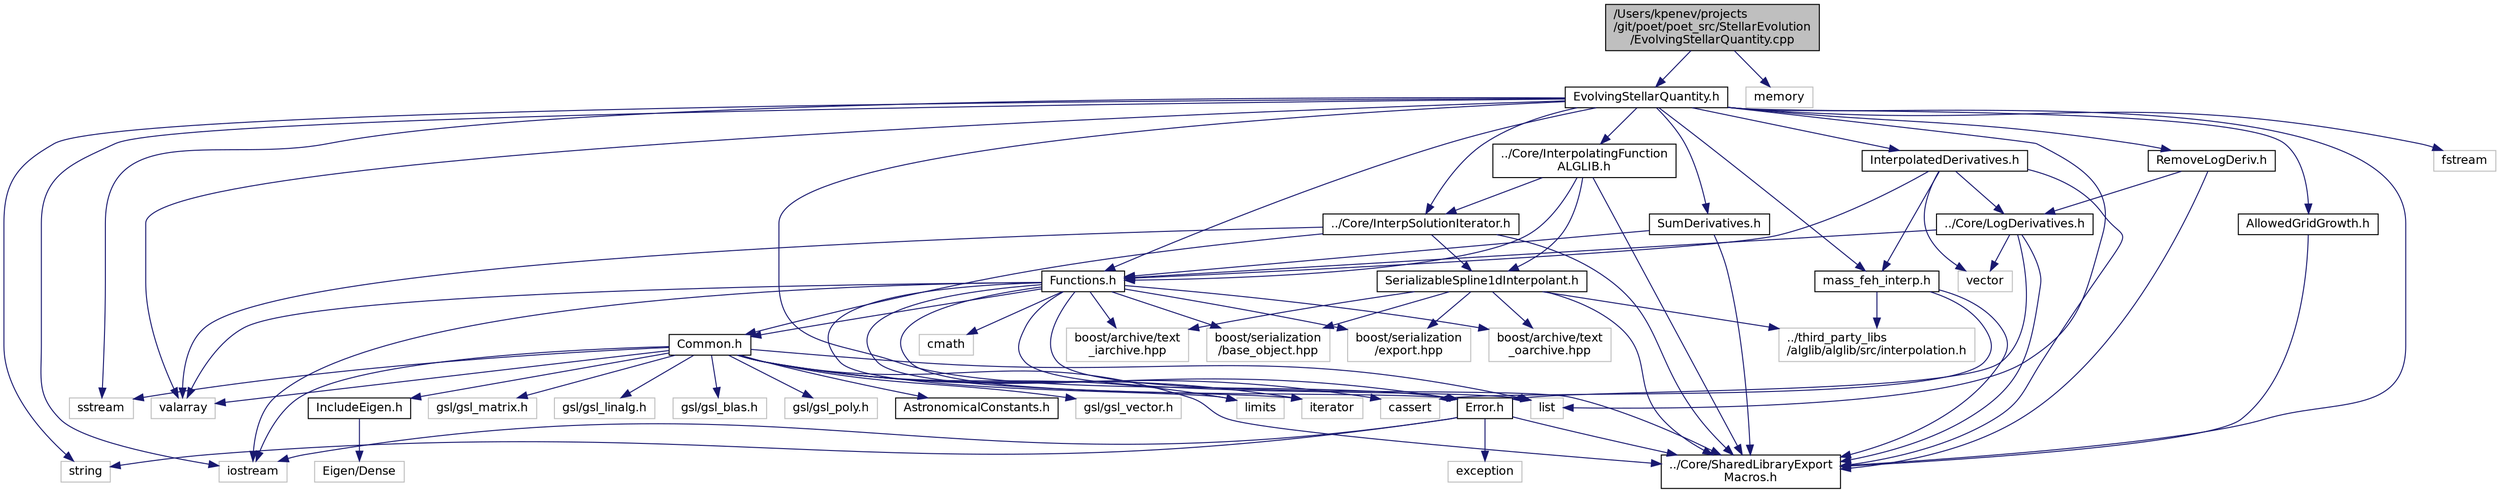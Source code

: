 digraph "/Users/kpenev/projects/git/poet/poet_src/StellarEvolution/EvolvingStellarQuantity.cpp"
{
 // INTERACTIVE_SVG=YES
  edge [fontname="Helvetica",fontsize="12",labelfontname="Helvetica",labelfontsize="12"];
  node [fontname="Helvetica",fontsize="12",shape=record];
  Node0 [label="/Users/kpenev/projects\l/git/poet/poet_src/StellarEvolution\l/EvolvingStellarQuantity.cpp",height=0.2,width=0.4,color="black", fillcolor="grey75", style="filled", fontcolor="black"];
  Node0 -> Node1 [color="midnightblue",fontsize="12",style="solid",fontname="Helvetica"];
  Node1 [label="EvolvingStellarQuantity.h",height=0.2,width=0.4,color="black", fillcolor="white", style="filled",URL="$EvolvingStellarQuantity_8h.html",tooltip="Declares a class implementing the intepolation of a single stellar quantity from stellar evolution tr..."];
  Node1 -> Node2 [color="midnightblue",fontsize="12",style="solid",fontname="Helvetica"];
  Node2 [label="../Core/SharedLibraryExport\lMacros.h",height=0.2,width=0.4,color="black", fillcolor="white", style="filled",URL="$SharedLibraryExportMacros_8h_source.html"];
  Node1 -> Node3 [color="midnightblue",fontsize="12",style="solid",fontname="Helvetica"];
  Node3 [label="AllowedGridGrowth.h",height=0.2,width=0.4,color="black", fillcolor="white", style="filled",URL="$AllowedGridGrowth_8h.html",tooltip="Declares & defines a class describing how the mass-[Fe/H] interpolation grid is allowed to grow..."];
  Node3 -> Node2 [color="midnightblue",fontsize="12",style="solid",fontname="Helvetica"];
  Node1 -> Node4 [color="midnightblue",fontsize="12",style="solid",fontname="Helvetica"];
  Node4 [label="RemoveLogDeriv.h",height=0.2,width=0.4,color="black", fillcolor="white", style="filled",URL="$RemoveLogDeriv_8h.html",tooltip="Declares a class to switch from logarithmic to linear derivative. "];
  Node4 -> Node2 [color="midnightblue",fontsize="12",style="solid",fontname="Helvetica"];
  Node4 -> Node5 [color="midnightblue",fontsize="12",style="solid",fontname="Helvetica"];
  Node5 [label="../Core/LogDerivatives.h",height=0.2,width=0.4,color="black", fillcolor="white", style="filled",URL="$LogDerivatives_8h.html",tooltip="Declares a class for differentiating functions of log(arg) w.r.t. arg. "];
  Node5 -> Node2 [color="midnightblue",fontsize="12",style="solid",fontname="Helvetica"];
  Node5 -> Node6 [color="midnightblue",fontsize="12",style="solid",fontname="Helvetica"];
  Node6 [label="Functions.h",height=0.2,width=0.4,color="black", fillcolor="white", style="filled",URL="$Functions_8h.html",tooltip="A hierarchy of classes representing functions. "];
  Node6 -> Node2 [color="midnightblue",fontsize="12",style="solid",fontname="Helvetica"];
  Node6 -> Node7 [color="midnightblue",fontsize="12",style="solid",fontname="Helvetica"];
  Node7 [label="Common.h",height=0.2,width=0.4,color="black", fillcolor="white", style="filled",URL="$Core_2Common_8h.html",tooltip="Declaration of some general purpose utilities. "];
  Node7 -> Node8 [color="midnightblue",fontsize="12",style="solid",fontname="Helvetica"];
  Node8 [label="list",height=0.2,width=0.4,color="grey75", fillcolor="white", style="filled"];
  Node7 -> Node9 [color="midnightblue",fontsize="12",style="solid",fontname="Helvetica"];
  Node9 [label="valarray",height=0.2,width=0.4,color="grey75", fillcolor="white", style="filled"];
  Node7 -> Node10 [color="midnightblue",fontsize="12",style="solid",fontname="Helvetica"];
  Node10 [label="limits",height=0.2,width=0.4,color="grey75", fillcolor="white", style="filled"];
  Node7 -> Node11 [color="midnightblue",fontsize="12",style="solid",fontname="Helvetica"];
  Node11 [label="sstream",height=0.2,width=0.4,color="grey75", fillcolor="white", style="filled"];
  Node7 -> Node12 [color="midnightblue",fontsize="12",style="solid",fontname="Helvetica"];
  Node12 [label="iostream",height=0.2,width=0.4,color="grey75", fillcolor="white", style="filled"];
  Node7 -> Node13 [color="midnightblue",fontsize="12",style="solid",fontname="Helvetica"];
  Node13 [label="iterator",height=0.2,width=0.4,color="grey75", fillcolor="white", style="filled"];
  Node7 -> Node14 [color="midnightblue",fontsize="12",style="solid",fontname="Helvetica"];
  Node14 [label="gsl/gsl_vector.h",height=0.2,width=0.4,color="grey75", fillcolor="white", style="filled"];
  Node7 -> Node15 [color="midnightblue",fontsize="12",style="solid",fontname="Helvetica"];
  Node15 [label="gsl/gsl_matrix.h",height=0.2,width=0.4,color="grey75", fillcolor="white", style="filled"];
  Node7 -> Node16 [color="midnightblue",fontsize="12",style="solid",fontname="Helvetica"];
  Node16 [label="gsl/gsl_linalg.h",height=0.2,width=0.4,color="grey75", fillcolor="white", style="filled"];
  Node7 -> Node17 [color="midnightblue",fontsize="12",style="solid",fontname="Helvetica"];
  Node17 [label="gsl/gsl_blas.h",height=0.2,width=0.4,color="grey75", fillcolor="white", style="filled"];
  Node7 -> Node18 [color="midnightblue",fontsize="12",style="solid",fontname="Helvetica"];
  Node18 [label="gsl/gsl_poly.h",height=0.2,width=0.4,color="grey75", fillcolor="white", style="filled"];
  Node7 -> Node19 [color="midnightblue",fontsize="12",style="solid",fontname="Helvetica"];
  Node19 [label="cassert",height=0.2,width=0.4,color="grey75", fillcolor="white", style="filled"];
  Node7 -> Node2 [color="midnightblue",fontsize="12",style="solid",fontname="Helvetica"];
  Node7 -> Node20 [color="midnightblue",fontsize="12",style="solid",fontname="Helvetica"];
  Node20 [label="Error.h",height=0.2,width=0.4,color="black", fillcolor="white", style="filled",URL="$Error_8h.html",tooltip="Defines the exception hierarchy used by this code. "];
  Node20 -> Node2 [color="midnightblue",fontsize="12",style="solid",fontname="Helvetica"];
  Node20 -> Node12 [color="midnightblue",fontsize="12",style="solid",fontname="Helvetica"];
  Node20 -> Node21 [color="midnightblue",fontsize="12",style="solid",fontname="Helvetica"];
  Node21 [label="exception",height=0.2,width=0.4,color="grey75", fillcolor="white", style="filled"];
  Node20 -> Node22 [color="midnightblue",fontsize="12",style="solid",fontname="Helvetica"];
  Node22 [label="string",height=0.2,width=0.4,color="grey75", fillcolor="white", style="filled"];
  Node7 -> Node23 [color="midnightblue",fontsize="12",style="solid",fontname="Helvetica"];
  Node23 [label="AstronomicalConstants.h",height=0.2,width=0.4,color="black", fillcolor="white", style="filled",URL="$AstronomicalConstants_8h.html",tooltip="Defines various astronomical constants. "];
  Node7 -> Node24 [color="midnightblue",fontsize="12",style="solid",fontname="Helvetica"];
  Node24 [label="IncludeEigen.h",height=0.2,width=0.4,color="black", fillcolor="white", style="filled",URL="$IncludeEigen_8h_source.html"];
  Node24 -> Node25 [color="midnightblue",fontsize="12",style="solid",fontname="Helvetica"];
  Node25 [label="Eigen/Dense",height=0.2,width=0.4,color="grey75", fillcolor="white", style="filled"];
  Node6 -> Node20 [color="midnightblue",fontsize="12",style="solid",fontname="Helvetica"];
  Node6 -> Node26 [color="midnightblue",fontsize="12",style="solid",fontname="Helvetica"];
  Node26 [label="cmath",height=0.2,width=0.4,color="grey75", fillcolor="white", style="filled"];
  Node6 -> Node10 [color="midnightblue",fontsize="12",style="solid",fontname="Helvetica"];
  Node6 -> Node9 [color="midnightblue",fontsize="12",style="solid",fontname="Helvetica"];
  Node6 -> Node8 [color="midnightblue",fontsize="12",style="solid",fontname="Helvetica"];
  Node6 -> Node13 [color="midnightblue",fontsize="12",style="solid",fontname="Helvetica"];
  Node6 -> Node12 [color="midnightblue",fontsize="12",style="solid",fontname="Helvetica"];
  Node6 -> Node27 [color="midnightblue",fontsize="12",style="solid",fontname="Helvetica"];
  Node27 [label="boost/serialization\l/base_object.hpp",height=0.2,width=0.4,color="grey75", fillcolor="white", style="filled"];
  Node6 -> Node28 [color="midnightblue",fontsize="12",style="solid",fontname="Helvetica"];
  Node28 [label="boost/archive/text\l_oarchive.hpp",height=0.2,width=0.4,color="grey75", fillcolor="white", style="filled"];
  Node6 -> Node29 [color="midnightblue",fontsize="12",style="solid",fontname="Helvetica"];
  Node29 [label="boost/archive/text\l_iarchive.hpp",height=0.2,width=0.4,color="grey75", fillcolor="white", style="filled"];
  Node6 -> Node30 [color="midnightblue",fontsize="12",style="solid",fontname="Helvetica"];
  Node30 [label="boost/serialization\l/export.hpp",height=0.2,width=0.4,color="grey75", fillcolor="white", style="filled"];
  Node5 -> Node20 [color="midnightblue",fontsize="12",style="solid",fontname="Helvetica"];
  Node5 -> Node31 [color="midnightblue",fontsize="12",style="solid",fontname="Helvetica"];
  Node31 [label="vector",height=0.2,width=0.4,color="grey75", fillcolor="white", style="filled"];
  Node1 -> Node32 [color="midnightblue",fontsize="12",style="solid",fontname="Helvetica"];
  Node32 [label="SumDerivatives.h",height=0.2,width=0.4,color="black", fillcolor="white", style="filled",URL="$SumDerivatives_8h.html",tooltip="Declares & defines a class for the derivative of a quantity which is the sum of two other quantities..."];
  Node32 -> Node2 [color="midnightblue",fontsize="12",style="solid",fontname="Helvetica"];
  Node32 -> Node6 [color="midnightblue",fontsize="12",style="solid",fontname="Helvetica"];
  Node1 -> Node33 [color="midnightblue",fontsize="12",style="solid",fontname="Helvetica"];
  Node33 [label="InterpolatedDerivatives.h",height=0.2,width=0.4,color="black", fillcolor="white", style="filled",URL="$InterpolatedDerivatives_8h_source.html"];
  Node33 -> Node2 [color="midnightblue",fontsize="12",style="solid",fontname="Helvetica"];
  Node33 -> Node34 [color="midnightblue",fontsize="12",style="solid",fontname="Helvetica"];
  Node34 [label="mass_feh_interp.h",height=0.2,width=0.4,color="black", fillcolor="white", style="filled",URL="$mass__feh__interp_8h.html",tooltip="Define a single function performing mass-[Fe/H] interpolations. "];
  Node34 -> Node2 [color="midnightblue",fontsize="12",style="solid",fontname="Helvetica"];
  Node34 -> Node35 [color="midnightblue",fontsize="12",style="solid",fontname="Helvetica"];
  Node35 [label="../third_party_libs\l/alglib/alglib/src/interpolation.h",height=0.2,width=0.4,color="grey75", fillcolor="white", style="filled"];
  Node34 -> Node19 [color="midnightblue",fontsize="12",style="solid",fontname="Helvetica"];
  Node33 -> Node5 [color="midnightblue",fontsize="12",style="solid",fontname="Helvetica"];
  Node33 -> Node6 [color="midnightblue",fontsize="12",style="solid",fontname="Helvetica"];
  Node33 -> Node31 [color="midnightblue",fontsize="12",style="solid",fontname="Helvetica"];
  Node1 -> Node34 [color="midnightblue",fontsize="12",style="solid",fontname="Helvetica"];
  Node1 -> Node6 [color="midnightblue",fontsize="12",style="solid",fontname="Helvetica"];
  Node1 -> Node36 [color="midnightblue",fontsize="12",style="solid",fontname="Helvetica"];
  Node36 [label="../Core/InterpSolutionIterator.h",height=0.2,width=0.4,color="black", fillcolor="white", style="filled",URL="$InterpSolutionIterator_8h_source.html"];
  Node36 -> Node2 [color="midnightblue",fontsize="12",style="solid",fontname="Helvetica"];
  Node36 -> Node37 [color="midnightblue",fontsize="12",style="solid",fontname="Helvetica"];
  Node37 [label="SerializableSpline1dInterpolant.h",height=0.2,width=0.4,color="black", fillcolor="white", style="filled",URL="$SerializableSpline1dInterpolant_8h_source.html"];
  Node37 -> Node2 [color="midnightblue",fontsize="12",style="solid",fontname="Helvetica"];
  Node37 -> Node35 [color="midnightblue",fontsize="12",style="solid",fontname="Helvetica"];
  Node37 -> Node27 [color="midnightblue",fontsize="12",style="solid",fontname="Helvetica"];
  Node37 -> Node28 [color="midnightblue",fontsize="12",style="solid",fontname="Helvetica"];
  Node37 -> Node29 [color="midnightblue",fontsize="12",style="solid",fontname="Helvetica"];
  Node37 -> Node30 [color="midnightblue",fontsize="12",style="solid",fontname="Helvetica"];
  Node36 -> Node7 [color="midnightblue",fontsize="12",style="solid",fontname="Helvetica"];
  Node36 -> Node9 [color="midnightblue",fontsize="12",style="solid",fontname="Helvetica"];
  Node1 -> Node38 [color="midnightblue",fontsize="12",style="solid",fontname="Helvetica"];
  Node38 [label="../Core/InterpolatingFunction\lALGLIB.h",height=0.2,width=0.4,color="black", fillcolor="white", style="filled",URL="$InterpolatingFunctionALGLIB_8h_source.html"];
  Node38 -> Node2 [color="midnightblue",fontsize="12",style="solid",fontname="Helvetica"];
  Node38 -> Node6 [color="midnightblue",fontsize="12",style="solid",fontname="Helvetica"];
  Node38 -> Node37 [color="midnightblue",fontsize="12",style="solid",fontname="Helvetica"];
  Node38 -> Node36 [color="midnightblue",fontsize="12",style="solid",fontname="Helvetica"];
  Node1 -> Node20 [color="midnightblue",fontsize="12",style="solid",fontname="Helvetica"];
  Node1 -> Node9 [color="midnightblue",fontsize="12",style="solid",fontname="Helvetica"];
  Node1 -> Node8 [color="midnightblue",fontsize="12",style="solid",fontname="Helvetica"];
  Node1 -> Node22 [color="midnightblue",fontsize="12",style="solid",fontname="Helvetica"];
  Node1 -> Node12 [color="midnightblue",fontsize="12",style="solid",fontname="Helvetica"];
  Node1 -> Node39 [color="midnightblue",fontsize="12",style="solid",fontname="Helvetica"];
  Node39 [label="fstream",height=0.2,width=0.4,color="grey75", fillcolor="white", style="filled"];
  Node1 -> Node11 [color="midnightblue",fontsize="12",style="solid",fontname="Helvetica"];
  Node0 -> Node40 [color="midnightblue",fontsize="12",style="solid",fontname="Helvetica"];
  Node40 [label="memory",height=0.2,width=0.4,color="grey75", fillcolor="white", style="filled"];
}
